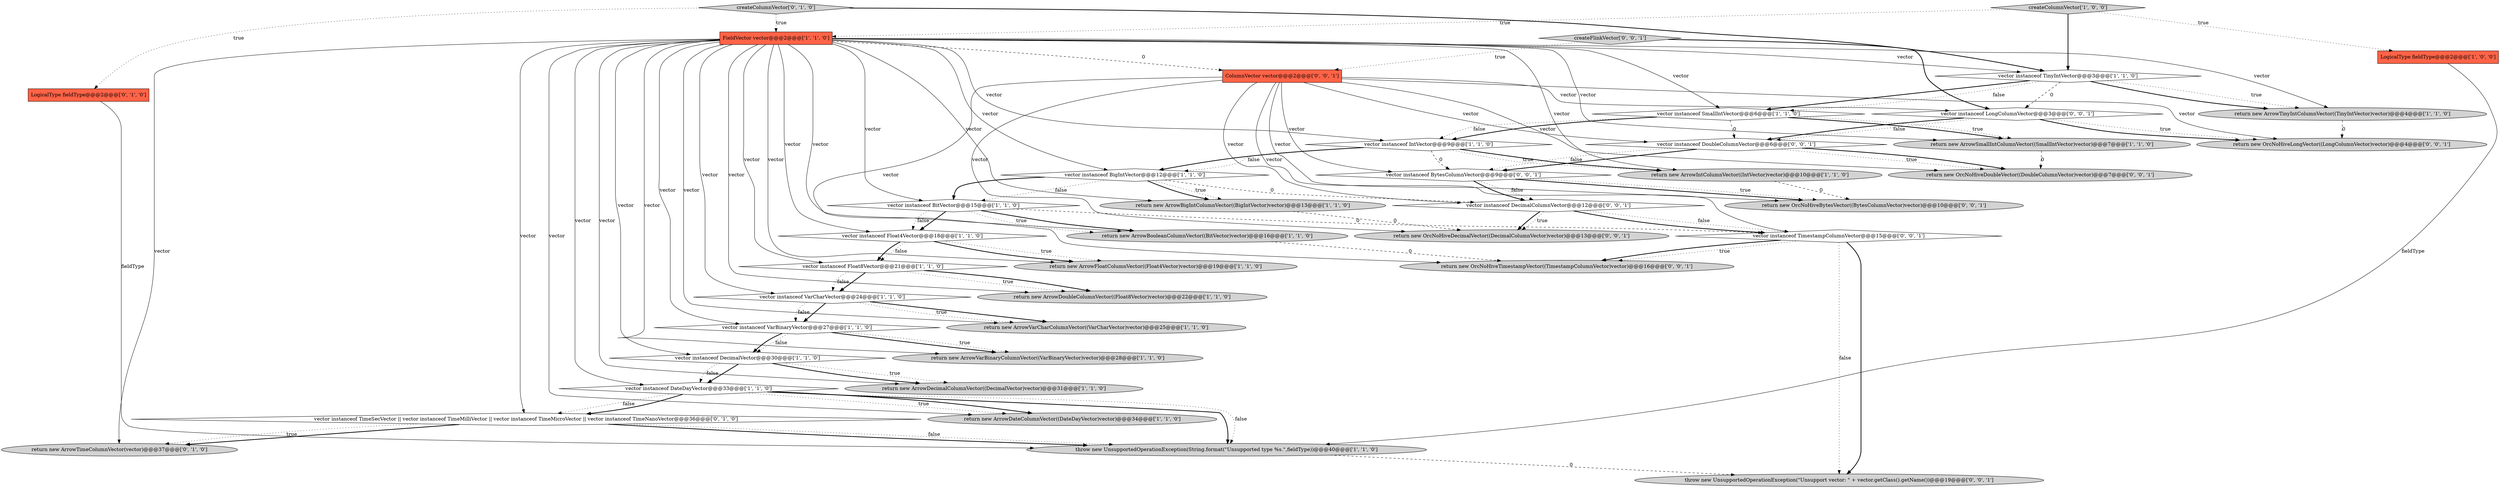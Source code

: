 digraph {
5 [style = filled, label = "LogicalType fieldType@@@2@@@['1', '0', '0']", fillcolor = tomato, shape = box image = "AAA0AAABBB1BBB"];
23 [style = filled, label = "vector instanceof Float4Vector@@@18@@@['1', '1', '0']", fillcolor = white, shape = diamond image = "AAA0AAABBB1BBB"];
37 [style = filled, label = "return new OrcNoHiveTimestampVector((TimestampColumnVector)vector)@@@16@@@['0', '0', '1']", fillcolor = lightgray, shape = ellipse image = "AAA0AAABBB3BBB"];
7 [style = filled, label = "vector instanceof IntVector@@@9@@@['1', '1', '0']", fillcolor = white, shape = diamond image = "AAA0AAABBB1BBB"];
15 [style = filled, label = "return new ArrowDecimalColumnVector((DecimalVector)vector)@@@31@@@['1', '1', '0']", fillcolor = lightgray, shape = ellipse image = "AAA0AAABBB1BBB"];
35 [style = filled, label = "ColumnVector vector@@@2@@@['0', '0', '1']", fillcolor = tomato, shape = box image = "AAA0AAABBB3BBB"];
32 [style = filled, label = "return new OrcNoHiveBytesVector((BytesColumnVector)vector)@@@10@@@['0', '0', '1']", fillcolor = lightgray, shape = ellipse image = "AAA0AAABBB3BBB"];
12 [style = filled, label = "vector instanceof VarBinaryVector@@@27@@@['1', '1', '0']", fillcolor = white, shape = diamond image = "AAA0AAABBB1BBB"];
16 [style = filled, label = "vector instanceof SmallIntVector@@@6@@@['1', '1', '0']", fillcolor = white, shape = diamond image = "AAA0AAABBB1BBB"];
41 [style = filled, label = "throw new UnsupportedOperationException(\"Unsupport vector: \" + vector.getClass().getName())@@@19@@@['0', '0', '1']", fillcolor = lightgray, shape = ellipse image = "AAA0AAABBB3BBB"];
27 [style = filled, label = "return new ArrowTimeColumnVector(vector)@@@37@@@['0', '1', '0']", fillcolor = lightgray, shape = ellipse image = "AAA1AAABBB2BBB"];
3 [style = filled, label = "vector instanceof BitVector@@@15@@@['1', '1', '0']", fillcolor = white, shape = diamond image = "AAA0AAABBB1BBB"];
14 [style = filled, label = "return new ArrowFloatColumnVector((Float4Vector)vector)@@@19@@@['1', '1', '0']", fillcolor = lightgray, shape = ellipse image = "AAA0AAABBB1BBB"];
11 [style = filled, label = "return new ArrowDoubleColumnVector((Float8Vector)vector)@@@22@@@['1', '1', '0']", fillcolor = lightgray, shape = ellipse image = "AAA0AAABBB1BBB"];
29 [style = filled, label = "vector instanceof TimeSecVector || vector instanceof TimeMilliVector || vector instanceof TimeMicroVector || vector instanceof TimeNanoVector@@@36@@@['0', '1', '0']", fillcolor = white, shape = diamond image = "AAA1AAABBB2BBB"];
39 [style = filled, label = "return new OrcNoHiveDoubleVector((DoubleColumnVector)vector)@@@7@@@['0', '0', '1']", fillcolor = lightgray, shape = ellipse image = "AAA0AAABBB3BBB"];
4 [style = filled, label = "return new ArrowBooleanColumnVector((BitVector)vector)@@@16@@@['1', '1', '0']", fillcolor = lightgray, shape = ellipse image = "AAA0AAABBB1BBB"];
24 [style = filled, label = "return new ArrowSmallIntColumnVector((SmallIntVector)vector)@@@7@@@['1', '1', '0']", fillcolor = lightgray, shape = ellipse image = "AAA0AAABBB1BBB"];
18 [style = filled, label = "return new ArrowDateColumnVector((DateDayVector)vector)@@@34@@@['1', '1', '0']", fillcolor = lightgray, shape = ellipse image = "AAA0AAABBB1BBB"];
34 [style = filled, label = "return new OrcNoHiveLongVector((LongColumnVector)vector)@@@4@@@['0', '0', '1']", fillcolor = lightgray, shape = ellipse image = "AAA0AAABBB3BBB"];
28 [style = filled, label = "LogicalType fieldType@@@2@@@['0', '1', '0']", fillcolor = tomato, shape = box image = "AAA0AAABBB2BBB"];
26 [style = filled, label = "createColumnVector['0', '1', '0']", fillcolor = lightgray, shape = diamond image = "AAA0AAABBB2BBB"];
6 [style = filled, label = "vector instanceof Float8Vector@@@21@@@['1', '1', '0']", fillcolor = white, shape = diamond image = "AAA0AAABBB1BBB"];
36 [style = filled, label = "vector instanceof BytesColumnVector@@@9@@@['0', '0', '1']", fillcolor = white, shape = diamond image = "AAA0AAABBB3BBB"];
21 [style = filled, label = "vector instanceof BigIntVector@@@12@@@['1', '1', '0']", fillcolor = white, shape = diamond image = "AAA0AAABBB1BBB"];
1 [style = filled, label = "throw new UnsupportedOperationException(String.format(\"Unsupported type %s.\",fieldType))@@@40@@@['1', '1', '0']", fillcolor = lightgray, shape = ellipse image = "AAA0AAABBB1BBB"];
8 [style = filled, label = "vector instanceof DecimalVector@@@30@@@['1', '1', '0']", fillcolor = white, shape = diamond image = "AAA0AAABBB1BBB"];
33 [style = filled, label = "createFlinkVector['0', '0', '1']", fillcolor = lightgray, shape = diamond image = "AAA0AAABBB3BBB"];
31 [style = filled, label = "vector instanceof DecimalColumnVector@@@12@@@['0', '0', '1']", fillcolor = white, shape = diamond image = "AAA0AAABBB3BBB"];
22 [style = filled, label = "vector instanceof VarCharVector@@@24@@@['1', '1', '0']", fillcolor = white, shape = diamond image = "AAA0AAABBB1BBB"];
10 [style = filled, label = "return new ArrowVarBinaryColumnVector((VarBinaryVector)vector)@@@28@@@['1', '1', '0']", fillcolor = lightgray, shape = ellipse image = "AAA0AAABBB1BBB"];
25 [style = filled, label = "FieldVector vector@@@2@@@['1', '1', '0']", fillcolor = tomato, shape = box image = "AAA0AAABBB1BBB"];
19 [style = filled, label = "return new ArrowIntColumnVector((IntVector)vector)@@@10@@@['1', '1', '0']", fillcolor = lightgray, shape = ellipse image = "AAA0AAABBB1BBB"];
13 [style = filled, label = "return new ArrowTinyIntColumnVector((TinyIntVector)vector)@@@4@@@['1', '1', '0']", fillcolor = lightgray, shape = ellipse image = "AAA0AAABBB1BBB"];
40 [style = filled, label = "return new OrcNoHiveDecimalVector((DecimalColumnVector)vector)@@@13@@@['0', '0', '1']", fillcolor = lightgray, shape = ellipse image = "AAA0AAABBB3BBB"];
20 [style = filled, label = "vector instanceof TinyIntVector@@@3@@@['1', '1', '0']", fillcolor = white, shape = diamond image = "AAA0AAABBB1BBB"];
2 [style = filled, label = "createColumnVector['1', '0', '0']", fillcolor = lightgray, shape = diamond image = "AAA0AAABBB1BBB"];
42 [style = filled, label = "vector instanceof TimestampColumnVector@@@15@@@['0', '0', '1']", fillcolor = white, shape = diamond image = "AAA0AAABBB3BBB"];
38 [style = filled, label = "vector instanceof DoubleColumnVector@@@6@@@['0', '0', '1']", fillcolor = white, shape = diamond image = "AAA0AAABBB3BBB"];
0 [style = filled, label = "return new ArrowBigIntColumnVector((BigIntVector)vector)@@@13@@@['1', '1', '0']", fillcolor = lightgray, shape = ellipse image = "AAA0AAABBB1BBB"];
9 [style = filled, label = "return new ArrowVarCharColumnVector((VarCharVector)vector)@@@25@@@['1', '1', '0']", fillcolor = lightgray, shape = ellipse image = "AAA0AAABBB1BBB"];
17 [style = filled, label = "vector instanceof DateDayVector@@@33@@@['1', '1', '0']", fillcolor = white, shape = diamond image = "AAA0AAABBB1BBB"];
30 [style = filled, label = "vector instanceof LongColumnVector@@@3@@@['0', '0', '1']", fillcolor = white, shape = diamond image = "AAA0AAABBB3BBB"];
25->4 [style = solid, label="vector"];
21->3 [style = bold, label=""];
38->36 [style = bold, label=""];
24->39 [style = dashed, label="0"];
25->20 [style = solid, label="vector"];
7->21 [style = dotted, label="false"];
25->7 [style = solid, label="vector"];
35->39 [style = solid, label="vector"];
2->5 [style = dotted, label="true"];
38->39 [style = dotted, label="true"];
35->37 [style = solid, label="vector"];
30->38 [style = bold, label=""];
6->22 [style = bold, label=""];
3->23 [style = bold, label=""];
25->3 [style = solid, label="vector"];
12->10 [style = bold, label=""];
8->15 [style = dotted, label="true"];
38->36 [style = dotted, label="false"];
3->23 [style = dotted, label="false"];
35->34 [style = solid, label="vector"];
30->34 [style = dotted, label="true"];
16->7 [style = dotted, label="false"];
17->29 [style = dotted, label="false"];
35->38 [style = solid, label="vector"];
16->7 [style = bold, label=""];
25->13 [style = solid, label="vector"];
13->34 [style = dashed, label="0"];
7->19 [style = bold, label=""];
6->22 [style = dotted, label="false"];
35->36 [style = solid, label="vector"];
25->15 [style = solid, label="vector"];
6->11 [style = dotted, label="true"];
17->1 [style = bold, label=""];
38->39 [style = bold, label=""];
25->9 [style = solid, label="vector"];
21->0 [style = dotted, label="true"];
12->10 [style = dotted, label="true"];
35->31 [style = solid, label="vector"];
17->18 [style = dotted, label="true"];
35->30 [style = solid, label="vector"];
20->16 [style = bold, label=""];
35->42 [style = solid, label="vector"];
17->1 [style = dotted, label="false"];
25->10 [style = solid, label="vector"];
6->11 [style = bold, label=""];
25->12 [style = solid, label="vector"];
42->41 [style = dotted, label="false"];
23->6 [style = dotted, label="false"];
22->9 [style = bold, label=""];
22->12 [style = dotted, label="false"];
25->16 [style = solid, label="vector"];
5->1 [style = solid, label="fieldType"];
42->37 [style = dotted, label="true"];
1->41 [style = dashed, label="0"];
8->17 [style = dotted, label="false"];
33->35 [style = dotted, label="true"];
20->30 [style = dashed, label="0"];
3->42 [style = dashed, label="0"];
29->1 [style = bold, label=""];
19->32 [style = dashed, label="0"];
25->6 [style = solid, label="vector"];
29->27 [style = bold, label=""];
30->34 [style = bold, label=""];
25->24 [style = solid, label="vector"];
25->22 [style = solid, label="vector"];
25->27 [style = solid, label="vector"];
28->1 [style = solid, label="fieldType"];
26->20 [style = bold, label=""];
25->19 [style = solid, label="vector"];
35->32 [style = solid, label="vector"];
23->14 [style = dotted, label="true"];
36->31 [style = dotted, label="false"];
25->29 [style = solid, label="vector"];
30->38 [style = dotted, label="false"];
12->8 [style = dotted, label="false"];
29->1 [style = dotted, label="false"];
42->41 [style = bold, label=""];
20->13 [style = bold, label=""];
23->6 [style = bold, label=""];
25->35 [style = dashed, label="0"];
3->4 [style = dotted, label="true"];
29->27 [style = dotted, label="true"];
20->13 [style = dotted, label="true"];
16->38 [style = dashed, label="0"];
23->14 [style = bold, label=""];
36->32 [style = bold, label=""];
25->8 [style = solid, label="vector"];
25->23 [style = solid, label="vector"];
25->21 [style = solid, label="vector"];
22->12 [style = bold, label=""];
7->36 [style = dashed, label="0"];
21->0 [style = bold, label=""];
35->40 [style = solid, label="vector"];
12->8 [style = bold, label=""];
0->40 [style = dashed, label="0"];
3->4 [style = bold, label=""];
17->29 [style = bold, label=""];
7->19 [style = dotted, label="true"];
16->24 [style = bold, label=""];
31->42 [style = dotted, label="false"];
16->24 [style = dotted, label="true"];
26->28 [style = dotted, label="true"];
31->40 [style = bold, label=""];
25->0 [style = solid, label="vector"];
26->25 [style = dotted, label="true"];
36->32 [style = dotted, label="true"];
22->9 [style = dotted, label="true"];
42->37 [style = bold, label=""];
2->25 [style = dotted, label="true"];
21->3 [style = dotted, label="false"];
8->17 [style = bold, label=""];
7->21 [style = bold, label=""];
25->17 [style = solid, label="vector"];
25->11 [style = solid, label="vector"];
31->42 [style = bold, label=""];
20->16 [style = dotted, label="false"];
33->30 [style = bold, label=""];
25->14 [style = solid, label="vector"];
25->18 [style = solid, label="vector"];
31->40 [style = dotted, label="true"];
36->31 [style = bold, label=""];
2->20 [style = bold, label=""];
4->37 [style = dashed, label="0"];
8->15 [style = bold, label=""];
21->31 [style = dashed, label="0"];
17->18 [style = bold, label=""];
}
